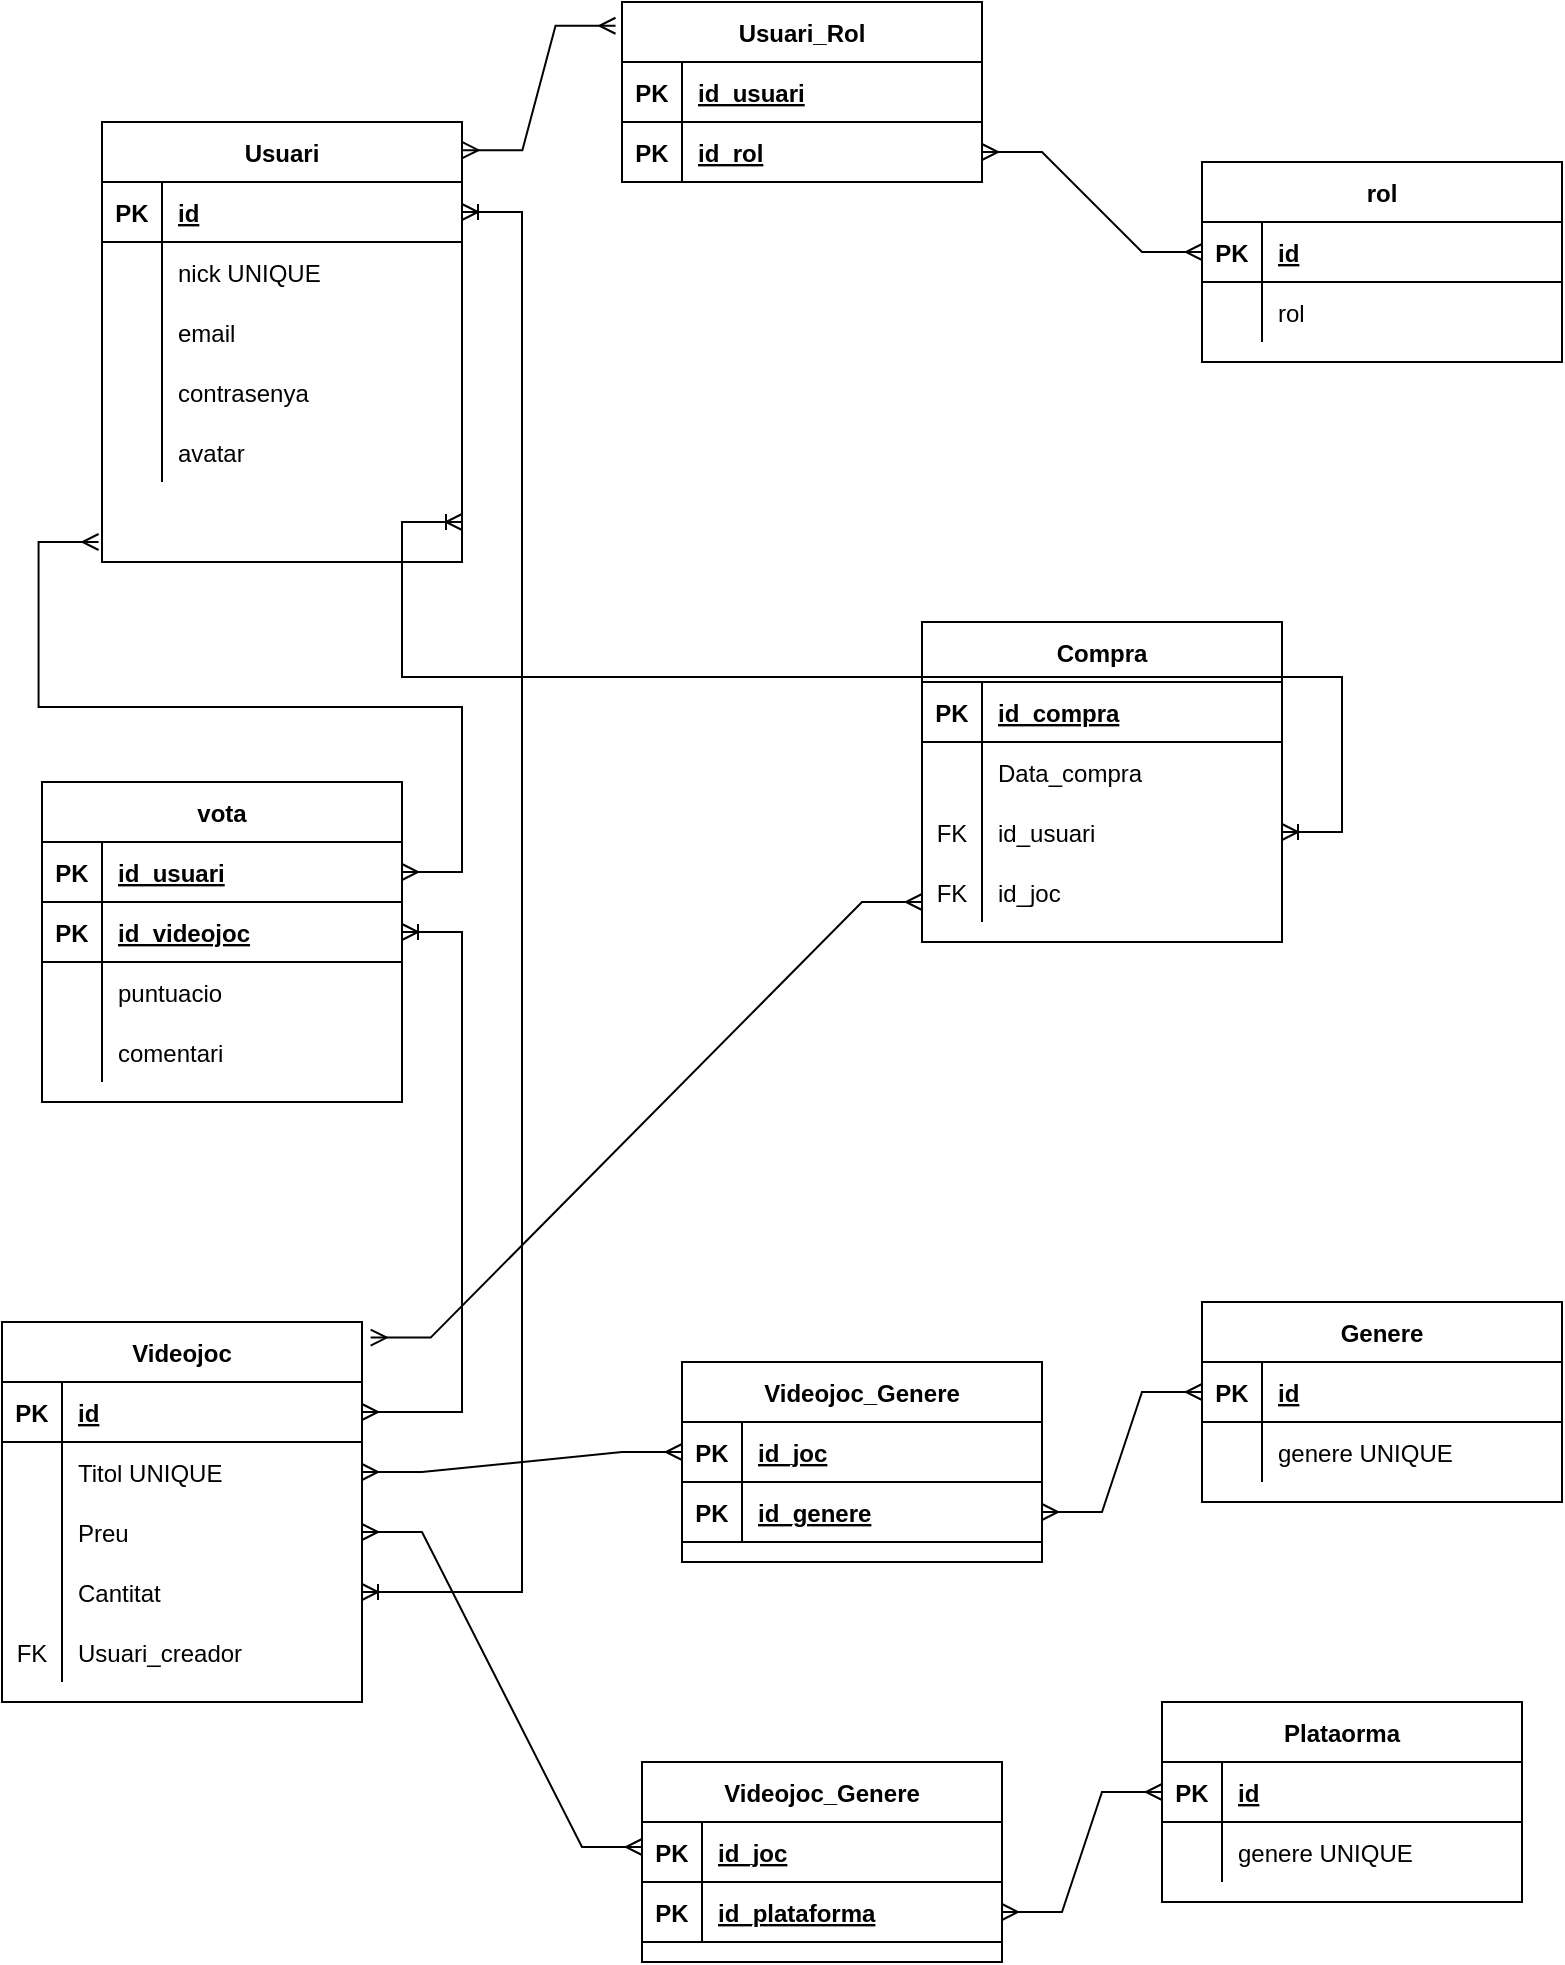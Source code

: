 <mxfile version="20.3.0" type="device"><diagram id="R2lEEEUBdFMjLlhIrx00" name="Page-1"><mxGraphModel dx="1153" dy="575" grid="1" gridSize="10" guides="1" tooltips="1" connect="1" arrows="1" fold="1" page="1" pageScale="1" pageWidth="850" pageHeight="1100" math="0" shadow="0" extFonts="Permanent Marker^https://fonts.googleapis.com/css?family=Permanent+Marker"><root><mxCell id="0"/><mxCell id="1" parent="0"/><mxCell id="n9MrsGxi33R66GaODLME-1" value="Usuari" style="shape=table;startSize=30;container=1;collapsible=1;childLayout=tableLayout;fixedRows=1;rowLines=0;fontStyle=1;align=center;resizeLast=1;" vertex="1" parent="1"><mxGeometry x="100" y="130" width="180" height="220" as="geometry"/></mxCell><mxCell id="n9MrsGxi33R66GaODLME-2" value="" style="shape=tableRow;horizontal=0;startSize=0;swimlaneHead=0;swimlaneBody=0;fillColor=none;collapsible=0;dropTarget=0;points=[[0,0.5],[1,0.5]];portConstraint=eastwest;top=0;left=0;right=0;bottom=1;" vertex="1" parent="n9MrsGxi33R66GaODLME-1"><mxGeometry y="30" width="180" height="30" as="geometry"/></mxCell><mxCell id="n9MrsGxi33R66GaODLME-3" value="PK" style="shape=partialRectangle;connectable=0;fillColor=none;top=0;left=0;bottom=0;right=0;fontStyle=1;overflow=hidden;" vertex="1" parent="n9MrsGxi33R66GaODLME-2"><mxGeometry width="30" height="30" as="geometry"><mxRectangle width="30" height="30" as="alternateBounds"/></mxGeometry></mxCell><mxCell id="n9MrsGxi33R66GaODLME-4" value="id" style="shape=partialRectangle;connectable=0;fillColor=none;top=0;left=0;bottom=0;right=0;align=left;spacingLeft=6;fontStyle=5;overflow=hidden;" vertex="1" parent="n9MrsGxi33R66GaODLME-2"><mxGeometry x="30" width="150" height="30" as="geometry"><mxRectangle width="150" height="30" as="alternateBounds"/></mxGeometry></mxCell><mxCell id="n9MrsGxi33R66GaODLME-5" value="" style="shape=tableRow;horizontal=0;startSize=0;swimlaneHead=0;swimlaneBody=0;fillColor=none;collapsible=0;dropTarget=0;points=[[0,0.5],[1,0.5]];portConstraint=eastwest;top=0;left=0;right=0;bottom=0;" vertex="1" parent="n9MrsGxi33R66GaODLME-1"><mxGeometry y="60" width="180" height="30" as="geometry"/></mxCell><mxCell id="n9MrsGxi33R66GaODLME-6" value="" style="shape=partialRectangle;connectable=0;fillColor=none;top=0;left=0;bottom=0;right=0;editable=1;overflow=hidden;" vertex="1" parent="n9MrsGxi33R66GaODLME-5"><mxGeometry width="30" height="30" as="geometry"><mxRectangle width="30" height="30" as="alternateBounds"/></mxGeometry></mxCell><mxCell id="n9MrsGxi33R66GaODLME-7" value="nick UNIQUE" style="shape=partialRectangle;connectable=0;fillColor=none;top=0;left=0;bottom=0;right=0;align=left;spacingLeft=6;overflow=hidden;" vertex="1" parent="n9MrsGxi33R66GaODLME-5"><mxGeometry x="30" width="150" height="30" as="geometry"><mxRectangle width="150" height="30" as="alternateBounds"/></mxGeometry></mxCell><mxCell id="n9MrsGxi33R66GaODLME-115" value="" style="shape=tableRow;horizontal=0;startSize=0;swimlaneHead=0;swimlaneBody=0;fillColor=none;collapsible=0;dropTarget=0;points=[[0,0.5],[1,0.5]];portConstraint=eastwest;top=0;left=0;right=0;bottom=0;" vertex="1" parent="n9MrsGxi33R66GaODLME-1"><mxGeometry y="90" width="180" height="30" as="geometry"/></mxCell><mxCell id="n9MrsGxi33R66GaODLME-116" value="" style="shape=partialRectangle;connectable=0;fillColor=none;top=0;left=0;bottom=0;right=0;editable=1;overflow=hidden;" vertex="1" parent="n9MrsGxi33R66GaODLME-115"><mxGeometry width="30" height="30" as="geometry"><mxRectangle width="30" height="30" as="alternateBounds"/></mxGeometry></mxCell><mxCell id="n9MrsGxi33R66GaODLME-117" value="email" style="shape=partialRectangle;connectable=0;fillColor=none;top=0;left=0;bottom=0;right=0;align=left;spacingLeft=6;overflow=hidden;" vertex="1" parent="n9MrsGxi33R66GaODLME-115"><mxGeometry x="30" width="150" height="30" as="geometry"><mxRectangle width="150" height="30" as="alternateBounds"/></mxGeometry></mxCell><mxCell id="n9MrsGxi33R66GaODLME-118" value="" style="shape=tableRow;horizontal=0;startSize=0;swimlaneHead=0;swimlaneBody=0;fillColor=none;collapsible=0;dropTarget=0;points=[[0,0.5],[1,0.5]];portConstraint=eastwest;top=0;left=0;right=0;bottom=0;" vertex="1" parent="n9MrsGxi33R66GaODLME-1"><mxGeometry y="120" width="180" height="30" as="geometry"/></mxCell><mxCell id="n9MrsGxi33R66GaODLME-119" value="" style="shape=partialRectangle;connectable=0;fillColor=none;top=0;left=0;bottom=0;right=0;editable=1;overflow=hidden;" vertex="1" parent="n9MrsGxi33R66GaODLME-118"><mxGeometry width="30" height="30" as="geometry"><mxRectangle width="30" height="30" as="alternateBounds"/></mxGeometry></mxCell><mxCell id="n9MrsGxi33R66GaODLME-120" value="contrasenya" style="shape=partialRectangle;connectable=0;fillColor=none;top=0;left=0;bottom=0;right=0;align=left;spacingLeft=6;overflow=hidden;" vertex="1" parent="n9MrsGxi33R66GaODLME-118"><mxGeometry x="30" width="150" height="30" as="geometry"><mxRectangle width="150" height="30" as="alternateBounds"/></mxGeometry></mxCell><mxCell id="n9MrsGxi33R66GaODLME-121" value="" style="shape=tableRow;horizontal=0;startSize=0;swimlaneHead=0;swimlaneBody=0;fillColor=none;collapsible=0;dropTarget=0;points=[[0,0.5],[1,0.5]];portConstraint=eastwest;top=0;left=0;right=0;bottom=0;" vertex="1" parent="n9MrsGxi33R66GaODLME-1"><mxGeometry y="150" width="180" height="30" as="geometry"/></mxCell><mxCell id="n9MrsGxi33R66GaODLME-122" value="" style="shape=partialRectangle;connectable=0;fillColor=none;top=0;left=0;bottom=0;right=0;editable=1;overflow=hidden;" vertex="1" parent="n9MrsGxi33R66GaODLME-121"><mxGeometry width="30" height="30" as="geometry"><mxRectangle width="30" height="30" as="alternateBounds"/></mxGeometry></mxCell><mxCell id="n9MrsGxi33R66GaODLME-123" value="avatar" style="shape=partialRectangle;connectable=0;fillColor=none;top=0;left=0;bottom=0;right=0;align=left;spacingLeft=6;overflow=hidden;" vertex="1" parent="n9MrsGxi33R66GaODLME-121"><mxGeometry x="30" width="150" height="30" as="geometry"><mxRectangle width="150" height="30" as="alternateBounds"/></mxGeometry></mxCell><mxCell id="n9MrsGxi33R66GaODLME-17" value="Usuari_Rol" style="shape=table;startSize=30;container=1;collapsible=1;childLayout=tableLayout;fixedRows=1;rowLines=0;fontStyle=1;align=center;resizeLast=1;" vertex="1" parent="1"><mxGeometry x="360" y="70" width="180" height="90" as="geometry"/></mxCell><mxCell id="n9MrsGxi33R66GaODLME-18" value="" style="shape=tableRow;horizontal=0;startSize=0;swimlaneHead=0;swimlaneBody=0;fillColor=none;collapsible=0;dropTarget=0;points=[[0,0.5],[1,0.5]];portConstraint=eastwest;top=0;left=0;right=0;bottom=1;" vertex="1" parent="n9MrsGxi33R66GaODLME-17"><mxGeometry y="30" width="180" height="30" as="geometry"/></mxCell><mxCell id="n9MrsGxi33R66GaODLME-19" value="PK" style="shape=partialRectangle;connectable=0;fillColor=none;top=0;left=0;bottom=0;right=0;fontStyle=1;overflow=hidden;" vertex="1" parent="n9MrsGxi33R66GaODLME-18"><mxGeometry width="30" height="30" as="geometry"><mxRectangle width="30" height="30" as="alternateBounds"/></mxGeometry></mxCell><mxCell id="n9MrsGxi33R66GaODLME-20" value="id_usuari" style="shape=partialRectangle;connectable=0;fillColor=none;top=0;left=0;bottom=0;right=0;align=left;spacingLeft=6;fontStyle=5;overflow=hidden;" vertex="1" parent="n9MrsGxi33R66GaODLME-18"><mxGeometry x="30" width="150" height="30" as="geometry"><mxRectangle width="150" height="30" as="alternateBounds"/></mxGeometry></mxCell><mxCell id="n9MrsGxi33R66GaODLME-30" value="" style="shape=tableRow;horizontal=0;startSize=0;swimlaneHead=0;swimlaneBody=0;fillColor=none;collapsible=0;dropTarget=0;points=[[0,0.5],[1,0.5]];portConstraint=eastwest;top=0;left=0;right=0;bottom=1;" vertex="1" parent="n9MrsGxi33R66GaODLME-17"><mxGeometry y="60" width="180" height="30" as="geometry"/></mxCell><mxCell id="n9MrsGxi33R66GaODLME-31" value="PK" style="shape=partialRectangle;connectable=0;fillColor=none;top=0;left=0;bottom=0;right=0;fontStyle=1;overflow=hidden;" vertex="1" parent="n9MrsGxi33R66GaODLME-30"><mxGeometry width="30" height="30" as="geometry"><mxRectangle width="30" height="30" as="alternateBounds"/></mxGeometry></mxCell><mxCell id="n9MrsGxi33R66GaODLME-32" value="id_rol" style="shape=partialRectangle;connectable=0;fillColor=none;top=0;left=0;bottom=0;right=0;align=left;spacingLeft=6;fontStyle=5;overflow=hidden;" vertex="1" parent="n9MrsGxi33R66GaODLME-30"><mxGeometry x="30" width="150" height="30" as="geometry"><mxRectangle width="150" height="30" as="alternateBounds"/></mxGeometry></mxCell><mxCell id="n9MrsGxi33R66GaODLME-33" value="" style="edgeStyle=entityRelationEdgeStyle;fontSize=12;html=1;endArrow=ERmany;startArrow=ERmany;rounded=0;exitX=1.001;exitY=0.064;exitDx=0;exitDy=0;entryX=-0.018;entryY=0.132;entryDx=0;entryDy=0;entryPerimeter=0;exitPerimeter=0;" edge="1" parent="1" source="n9MrsGxi33R66GaODLME-1" target="n9MrsGxi33R66GaODLME-17"><mxGeometry width="100" height="100" relative="1" as="geometry"><mxPoint x="230" y="170" as="sourcePoint"/><mxPoint x="330" y="70" as="targetPoint"/></mxGeometry></mxCell><mxCell id="n9MrsGxi33R66GaODLME-34" value="rol" style="shape=table;startSize=30;container=1;collapsible=1;childLayout=tableLayout;fixedRows=1;rowLines=0;fontStyle=1;align=center;resizeLast=1;" vertex="1" parent="1"><mxGeometry x="650" y="150" width="180" height="100" as="geometry"/></mxCell><mxCell id="n9MrsGxi33R66GaODLME-35" value="" style="shape=tableRow;horizontal=0;startSize=0;swimlaneHead=0;swimlaneBody=0;fillColor=none;collapsible=0;dropTarget=0;points=[[0,0.5],[1,0.5]];portConstraint=eastwest;top=0;left=0;right=0;bottom=1;" vertex="1" parent="n9MrsGxi33R66GaODLME-34"><mxGeometry y="30" width="180" height="30" as="geometry"/></mxCell><mxCell id="n9MrsGxi33R66GaODLME-36" value="PK" style="shape=partialRectangle;connectable=0;fillColor=none;top=0;left=0;bottom=0;right=0;fontStyle=1;overflow=hidden;" vertex="1" parent="n9MrsGxi33R66GaODLME-35"><mxGeometry width="30" height="30" as="geometry"><mxRectangle width="30" height="30" as="alternateBounds"/></mxGeometry></mxCell><mxCell id="n9MrsGxi33R66GaODLME-37" value="id" style="shape=partialRectangle;connectable=0;fillColor=none;top=0;left=0;bottom=0;right=0;align=left;spacingLeft=6;fontStyle=5;overflow=hidden;" vertex="1" parent="n9MrsGxi33R66GaODLME-35"><mxGeometry x="30" width="150" height="30" as="geometry"><mxRectangle width="150" height="30" as="alternateBounds"/></mxGeometry></mxCell><mxCell id="n9MrsGxi33R66GaODLME-38" value="" style="shape=tableRow;horizontal=0;startSize=0;swimlaneHead=0;swimlaneBody=0;fillColor=none;collapsible=0;dropTarget=0;points=[[0,0.5],[1,0.5]];portConstraint=eastwest;top=0;left=0;right=0;bottom=0;" vertex="1" parent="n9MrsGxi33R66GaODLME-34"><mxGeometry y="60" width="180" height="30" as="geometry"/></mxCell><mxCell id="n9MrsGxi33R66GaODLME-39" value="" style="shape=partialRectangle;connectable=0;fillColor=none;top=0;left=0;bottom=0;right=0;editable=1;overflow=hidden;" vertex="1" parent="n9MrsGxi33R66GaODLME-38"><mxGeometry width="30" height="30" as="geometry"><mxRectangle width="30" height="30" as="alternateBounds"/></mxGeometry></mxCell><mxCell id="n9MrsGxi33R66GaODLME-40" value="rol" style="shape=partialRectangle;connectable=0;fillColor=none;top=0;left=0;bottom=0;right=0;align=left;spacingLeft=6;overflow=hidden;" vertex="1" parent="n9MrsGxi33R66GaODLME-38"><mxGeometry x="30" width="150" height="30" as="geometry"><mxRectangle width="150" height="30" as="alternateBounds"/></mxGeometry></mxCell><mxCell id="n9MrsGxi33R66GaODLME-47" value="" style="edgeStyle=entityRelationEdgeStyle;fontSize=12;html=1;endArrow=ERmany;startArrow=ERmany;rounded=0;exitX=1;exitY=0.5;exitDx=0;exitDy=0;" edge="1" parent="1" source="n9MrsGxi33R66GaODLME-30" target="n9MrsGxi33R66GaODLME-35"><mxGeometry width="100" height="100" relative="1" as="geometry"><mxPoint x="540" y="200" as="sourcePoint"/><mxPoint x="620" y="140" as="targetPoint"/></mxGeometry></mxCell><mxCell id="n9MrsGxi33R66GaODLME-48" value="Videojoc" style="shape=table;startSize=30;container=1;collapsible=1;childLayout=tableLayout;fixedRows=1;rowLines=0;fontStyle=1;align=center;resizeLast=1;" vertex="1" parent="1"><mxGeometry x="50" y="730" width="180" height="190" as="geometry"/></mxCell><mxCell id="n9MrsGxi33R66GaODLME-49" value="" style="shape=tableRow;horizontal=0;startSize=0;swimlaneHead=0;swimlaneBody=0;fillColor=none;collapsible=0;dropTarget=0;points=[[0,0.5],[1,0.5]];portConstraint=eastwest;top=0;left=0;right=0;bottom=1;" vertex="1" parent="n9MrsGxi33R66GaODLME-48"><mxGeometry y="30" width="180" height="30" as="geometry"/></mxCell><mxCell id="n9MrsGxi33R66GaODLME-50" value="PK" style="shape=partialRectangle;connectable=0;fillColor=none;top=0;left=0;bottom=0;right=0;fontStyle=1;overflow=hidden;" vertex="1" parent="n9MrsGxi33R66GaODLME-49"><mxGeometry width="30" height="30" as="geometry"><mxRectangle width="30" height="30" as="alternateBounds"/></mxGeometry></mxCell><mxCell id="n9MrsGxi33R66GaODLME-51" value="id" style="shape=partialRectangle;connectable=0;fillColor=none;top=0;left=0;bottom=0;right=0;align=left;spacingLeft=6;fontStyle=5;overflow=hidden;" vertex="1" parent="n9MrsGxi33R66GaODLME-49"><mxGeometry x="30" width="150" height="30" as="geometry"><mxRectangle width="150" height="30" as="alternateBounds"/></mxGeometry></mxCell><mxCell id="n9MrsGxi33R66GaODLME-52" value="" style="shape=tableRow;horizontal=0;startSize=0;swimlaneHead=0;swimlaneBody=0;fillColor=none;collapsible=0;dropTarget=0;points=[[0,0.5],[1,0.5]];portConstraint=eastwest;top=0;left=0;right=0;bottom=0;" vertex="1" parent="n9MrsGxi33R66GaODLME-48"><mxGeometry y="60" width="180" height="30" as="geometry"/></mxCell><mxCell id="n9MrsGxi33R66GaODLME-53" value="" style="shape=partialRectangle;connectable=0;fillColor=none;top=0;left=0;bottom=0;right=0;editable=1;overflow=hidden;" vertex="1" parent="n9MrsGxi33R66GaODLME-52"><mxGeometry width="30" height="30" as="geometry"><mxRectangle width="30" height="30" as="alternateBounds"/></mxGeometry></mxCell><mxCell id="n9MrsGxi33R66GaODLME-54" value="Titol UNIQUE" style="shape=partialRectangle;connectable=0;fillColor=none;top=0;left=0;bottom=0;right=0;align=left;spacingLeft=6;overflow=hidden;" vertex="1" parent="n9MrsGxi33R66GaODLME-52"><mxGeometry x="30" width="150" height="30" as="geometry"><mxRectangle width="150" height="30" as="alternateBounds"/></mxGeometry></mxCell><mxCell id="n9MrsGxi33R66GaODLME-55" value="" style="shape=tableRow;horizontal=0;startSize=0;swimlaneHead=0;swimlaneBody=0;fillColor=none;collapsible=0;dropTarget=0;points=[[0,0.5],[1,0.5]];portConstraint=eastwest;top=0;left=0;right=0;bottom=0;" vertex="1" parent="n9MrsGxi33R66GaODLME-48"><mxGeometry y="90" width="180" height="30" as="geometry"/></mxCell><mxCell id="n9MrsGxi33R66GaODLME-56" value="" style="shape=partialRectangle;connectable=0;fillColor=none;top=0;left=0;bottom=0;right=0;editable=1;overflow=hidden;" vertex="1" parent="n9MrsGxi33R66GaODLME-55"><mxGeometry width="30" height="30" as="geometry"><mxRectangle width="30" height="30" as="alternateBounds"/></mxGeometry></mxCell><mxCell id="n9MrsGxi33R66GaODLME-57" value="Preu" style="shape=partialRectangle;connectable=0;fillColor=none;top=0;left=0;bottom=0;right=0;align=left;spacingLeft=6;overflow=hidden;" vertex="1" parent="n9MrsGxi33R66GaODLME-55"><mxGeometry x="30" width="150" height="30" as="geometry"><mxRectangle width="150" height="30" as="alternateBounds"/></mxGeometry></mxCell><mxCell id="n9MrsGxi33R66GaODLME-58" value="" style="shape=tableRow;horizontal=0;startSize=0;swimlaneHead=0;swimlaneBody=0;fillColor=none;collapsible=0;dropTarget=0;points=[[0,0.5],[1,0.5]];portConstraint=eastwest;top=0;left=0;right=0;bottom=0;" vertex="1" parent="n9MrsGxi33R66GaODLME-48"><mxGeometry y="120" width="180" height="30" as="geometry"/></mxCell><mxCell id="n9MrsGxi33R66GaODLME-59" value="" style="shape=partialRectangle;connectable=0;fillColor=none;top=0;left=0;bottom=0;right=0;editable=1;overflow=hidden;" vertex="1" parent="n9MrsGxi33R66GaODLME-58"><mxGeometry width="30" height="30" as="geometry"><mxRectangle width="30" height="30" as="alternateBounds"/></mxGeometry></mxCell><mxCell id="n9MrsGxi33R66GaODLME-60" value="Cantitat" style="shape=partialRectangle;connectable=0;fillColor=none;top=0;left=0;bottom=0;right=0;align=left;spacingLeft=6;overflow=hidden;" vertex="1" parent="n9MrsGxi33R66GaODLME-58"><mxGeometry x="30" width="150" height="30" as="geometry"><mxRectangle width="150" height="30" as="alternateBounds"/></mxGeometry></mxCell><mxCell id="n9MrsGxi33R66GaODLME-174" value="" style="shape=tableRow;horizontal=0;startSize=0;swimlaneHead=0;swimlaneBody=0;fillColor=none;collapsible=0;dropTarget=0;points=[[0,0.5],[1,0.5]];portConstraint=eastwest;top=0;left=0;right=0;bottom=0;" vertex="1" parent="n9MrsGxi33R66GaODLME-48"><mxGeometry y="150" width="180" height="30" as="geometry"/></mxCell><mxCell id="n9MrsGxi33R66GaODLME-175" value="FK" style="shape=partialRectangle;connectable=0;fillColor=none;top=0;left=0;bottom=0;right=0;editable=1;overflow=hidden;" vertex="1" parent="n9MrsGxi33R66GaODLME-174"><mxGeometry width="30" height="30" as="geometry"><mxRectangle width="30" height="30" as="alternateBounds"/></mxGeometry></mxCell><mxCell id="n9MrsGxi33R66GaODLME-176" value="Usuari_creador" style="shape=partialRectangle;connectable=0;fillColor=none;top=0;left=0;bottom=0;right=0;align=left;spacingLeft=6;overflow=hidden;" vertex="1" parent="n9MrsGxi33R66GaODLME-174"><mxGeometry x="30" width="150" height="30" as="geometry"><mxRectangle width="150" height="30" as="alternateBounds"/></mxGeometry></mxCell><mxCell id="n9MrsGxi33R66GaODLME-61" value="Videojoc_Genere" style="shape=table;startSize=30;container=1;collapsible=1;childLayout=tableLayout;fixedRows=1;rowLines=0;fontStyle=1;align=center;resizeLast=1;" vertex="1" parent="1"><mxGeometry x="390" y="750" width="180" height="100" as="geometry"/></mxCell><mxCell id="n9MrsGxi33R66GaODLME-62" value="" style="shape=tableRow;horizontal=0;startSize=0;swimlaneHead=0;swimlaneBody=0;fillColor=none;collapsible=0;dropTarget=0;points=[[0,0.5],[1,0.5]];portConstraint=eastwest;top=0;left=0;right=0;bottom=1;" vertex="1" parent="n9MrsGxi33R66GaODLME-61"><mxGeometry y="30" width="180" height="30" as="geometry"/></mxCell><mxCell id="n9MrsGxi33R66GaODLME-63" value="PK" style="shape=partialRectangle;connectable=0;fillColor=none;top=0;left=0;bottom=0;right=0;fontStyle=1;overflow=hidden;" vertex="1" parent="n9MrsGxi33R66GaODLME-62"><mxGeometry width="30" height="30" as="geometry"><mxRectangle width="30" height="30" as="alternateBounds"/></mxGeometry></mxCell><mxCell id="n9MrsGxi33R66GaODLME-64" value="id_joc" style="shape=partialRectangle;connectable=0;fillColor=none;top=0;left=0;bottom=0;right=0;align=left;spacingLeft=6;fontStyle=5;overflow=hidden;" vertex="1" parent="n9MrsGxi33R66GaODLME-62"><mxGeometry x="30" width="150" height="30" as="geometry"><mxRectangle width="150" height="30" as="alternateBounds"/></mxGeometry></mxCell><mxCell id="n9MrsGxi33R66GaODLME-75" value="" style="shape=tableRow;horizontal=0;startSize=0;swimlaneHead=0;swimlaneBody=0;fillColor=none;collapsible=0;dropTarget=0;points=[[0,0.5],[1,0.5]];portConstraint=eastwest;top=0;left=0;right=0;bottom=1;" vertex="1" parent="n9MrsGxi33R66GaODLME-61"><mxGeometry y="60" width="180" height="30" as="geometry"/></mxCell><mxCell id="n9MrsGxi33R66GaODLME-76" value="PK" style="shape=partialRectangle;connectable=0;fillColor=none;top=0;left=0;bottom=0;right=0;fontStyle=1;overflow=hidden;" vertex="1" parent="n9MrsGxi33R66GaODLME-75"><mxGeometry width="30" height="30" as="geometry"><mxRectangle width="30" height="30" as="alternateBounds"/></mxGeometry></mxCell><mxCell id="n9MrsGxi33R66GaODLME-77" value="id_genere" style="shape=partialRectangle;connectable=0;fillColor=none;top=0;left=0;bottom=0;right=0;align=left;spacingLeft=6;fontStyle=5;overflow=hidden;" vertex="1" parent="n9MrsGxi33R66GaODLME-75"><mxGeometry x="30" width="150" height="30" as="geometry"><mxRectangle width="150" height="30" as="alternateBounds"/></mxGeometry></mxCell><mxCell id="n9MrsGxi33R66GaODLME-74" value="" style="edgeStyle=entityRelationEdgeStyle;fontSize=12;html=1;endArrow=ERmany;startArrow=ERmany;rounded=0;exitX=1;exitY=0.5;exitDx=0;exitDy=0;" edge="1" parent="1" source="n9MrsGxi33R66GaODLME-52" target="n9MrsGxi33R66GaODLME-62"><mxGeometry width="100" height="100" relative="1" as="geometry"><mxPoint x="310" y="810" as="sourcePoint"/><mxPoint x="390" y="750" as="targetPoint"/></mxGeometry></mxCell><mxCell id="n9MrsGxi33R66GaODLME-86" value="Genere" style="shape=table;startSize=30;container=1;collapsible=1;childLayout=tableLayout;fixedRows=1;rowLines=0;fontStyle=1;align=center;resizeLast=1;" vertex="1" parent="1"><mxGeometry x="650" y="720" width="180" height="100" as="geometry"/></mxCell><mxCell id="n9MrsGxi33R66GaODLME-87" value="" style="shape=tableRow;horizontal=0;startSize=0;swimlaneHead=0;swimlaneBody=0;fillColor=none;collapsible=0;dropTarget=0;points=[[0,0.5],[1,0.5]];portConstraint=eastwest;top=0;left=0;right=0;bottom=1;" vertex="1" parent="n9MrsGxi33R66GaODLME-86"><mxGeometry y="30" width="180" height="30" as="geometry"/></mxCell><mxCell id="n9MrsGxi33R66GaODLME-88" value="PK" style="shape=partialRectangle;connectable=0;fillColor=none;top=0;left=0;bottom=0;right=0;fontStyle=1;overflow=hidden;" vertex="1" parent="n9MrsGxi33R66GaODLME-87"><mxGeometry width="30" height="30" as="geometry"><mxRectangle width="30" height="30" as="alternateBounds"/></mxGeometry></mxCell><mxCell id="n9MrsGxi33R66GaODLME-89" value="id" style="shape=partialRectangle;connectable=0;fillColor=none;top=0;left=0;bottom=0;right=0;align=left;spacingLeft=6;fontStyle=5;overflow=hidden;" vertex="1" parent="n9MrsGxi33R66GaODLME-87"><mxGeometry x="30" width="150" height="30" as="geometry"><mxRectangle width="150" height="30" as="alternateBounds"/></mxGeometry></mxCell><mxCell id="n9MrsGxi33R66GaODLME-90" value="" style="shape=tableRow;horizontal=0;startSize=0;swimlaneHead=0;swimlaneBody=0;fillColor=none;collapsible=0;dropTarget=0;points=[[0,0.5],[1,0.5]];portConstraint=eastwest;top=0;left=0;right=0;bottom=0;" vertex="1" parent="n9MrsGxi33R66GaODLME-86"><mxGeometry y="60" width="180" height="30" as="geometry"/></mxCell><mxCell id="n9MrsGxi33R66GaODLME-91" value="" style="shape=partialRectangle;connectable=0;fillColor=none;top=0;left=0;bottom=0;right=0;editable=1;overflow=hidden;" vertex="1" parent="n9MrsGxi33R66GaODLME-90"><mxGeometry width="30" height="30" as="geometry"><mxRectangle width="30" height="30" as="alternateBounds"/></mxGeometry></mxCell><mxCell id="n9MrsGxi33R66GaODLME-92" value="genere UNIQUE" style="shape=partialRectangle;connectable=0;fillColor=none;top=0;left=0;bottom=0;right=0;align=left;spacingLeft=6;overflow=hidden;" vertex="1" parent="n9MrsGxi33R66GaODLME-90"><mxGeometry x="30" width="150" height="30" as="geometry"><mxRectangle width="150" height="30" as="alternateBounds"/></mxGeometry></mxCell><mxCell id="n9MrsGxi33R66GaODLME-99" value="" style="edgeStyle=entityRelationEdgeStyle;fontSize=12;html=1;endArrow=ERmany;startArrow=ERmany;rounded=0;exitX=1;exitY=0.5;exitDx=0;exitDy=0;entryX=0;entryY=0.5;entryDx=0;entryDy=0;" edge="1" parent="1" source="n9MrsGxi33R66GaODLME-75" target="n9MrsGxi33R66GaODLME-87"><mxGeometry width="100" height="100" relative="1" as="geometry"><mxPoint x="570" y="795" as="sourcePoint"/><mxPoint x="650" y="780" as="targetPoint"/></mxGeometry></mxCell><mxCell id="n9MrsGxi33R66GaODLME-100" value="Videojoc_Genere" style="shape=table;startSize=30;container=1;collapsible=1;childLayout=tableLayout;fixedRows=1;rowLines=0;fontStyle=1;align=center;resizeLast=1;" vertex="1" parent="1"><mxGeometry x="370" y="950" width="180" height="100" as="geometry"/></mxCell><mxCell id="n9MrsGxi33R66GaODLME-101" value="" style="shape=tableRow;horizontal=0;startSize=0;swimlaneHead=0;swimlaneBody=0;fillColor=none;collapsible=0;dropTarget=0;points=[[0,0.5],[1,0.5]];portConstraint=eastwest;top=0;left=0;right=0;bottom=1;" vertex="1" parent="n9MrsGxi33R66GaODLME-100"><mxGeometry y="30" width="180" height="30" as="geometry"/></mxCell><mxCell id="n9MrsGxi33R66GaODLME-102" value="PK" style="shape=partialRectangle;connectable=0;fillColor=none;top=0;left=0;bottom=0;right=0;fontStyle=1;overflow=hidden;" vertex="1" parent="n9MrsGxi33R66GaODLME-101"><mxGeometry width="30" height="30" as="geometry"><mxRectangle width="30" height="30" as="alternateBounds"/></mxGeometry></mxCell><mxCell id="n9MrsGxi33R66GaODLME-103" value="id_joc" style="shape=partialRectangle;connectable=0;fillColor=none;top=0;left=0;bottom=0;right=0;align=left;spacingLeft=6;fontStyle=5;overflow=hidden;" vertex="1" parent="n9MrsGxi33R66GaODLME-101"><mxGeometry x="30" width="150" height="30" as="geometry"><mxRectangle width="150" height="30" as="alternateBounds"/></mxGeometry></mxCell><mxCell id="n9MrsGxi33R66GaODLME-104" value="" style="shape=tableRow;horizontal=0;startSize=0;swimlaneHead=0;swimlaneBody=0;fillColor=none;collapsible=0;dropTarget=0;points=[[0,0.5],[1,0.5]];portConstraint=eastwest;top=0;left=0;right=0;bottom=1;" vertex="1" parent="n9MrsGxi33R66GaODLME-100"><mxGeometry y="60" width="180" height="30" as="geometry"/></mxCell><mxCell id="n9MrsGxi33R66GaODLME-105" value="PK" style="shape=partialRectangle;connectable=0;fillColor=none;top=0;left=0;bottom=0;right=0;fontStyle=1;overflow=hidden;" vertex="1" parent="n9MrsGxi33R66GaODLME-104"><mxGeometry width="30" height="30" as="geometry"><mxRectangle width="30" height="30" as="alternateBounds"/></mxGeometry></mxCell><mxCell id="n9MrsGxi33R66GaODLME-106" value="id_plataforma" style="shape=partialRectangle;connectable=0;fillColor=none;top=0;left=0;bottom=0;right=0;align=left;spacingLeft=6;fontStyle=5;overflow=hidden;" vertex="1" parent="n9MrsGxi33R66GaODLME-104"><mxGeometry x="30" width="150" height="30" as="geometry"><mxRectangle width="150" height="30" as="alternateBounds"/></mxGeometry></mxCell><mxCell id="n9MrsGxi33R66GaODLME-107" value="Plataorma" style="shape=table;startSize=30;container=1;collapsible=1;childLayout=tableLayout;fixedRows=1;rowLines=0;fontStyle=1;align=center;resizeLast=1;" vertex="1" parent="1"><mxGeometry x="630" y="920" width="180" height="100" as="geometry"/></mxCell><mxCell id="n9MrsGxi33R66GaODLME-108" value="" style="shape=tableRow;horizontal=0;startSize=0;swimlaneHead=0;swimlaneBody=0;fillColor=none;collapsible=0;dropTarget=0;points=[[0,0.5],[1,0.5]];portConstraint=eastwest;top=0;left=0;right=0;bottom=1;" vertex="1" parent="n9MrsGxi33R66GaODLME-107"><mxGeometry y="30" width="180" height="30" as="geometry"/></mxCell><mxCell id="n9MrsGxi33R66GaODLME-109" value="PK" style="shape=partialRectangle;connectable=0;fillColor=none;top=0;left=0;bottom=0;right=0;fontStyle=1;overflow=hidden;" vertex="1" parent="n9MrsGxi33R66GaODLME-108"><mxGeometry width="30" height="30" as="geometry"><mxRectangle width="30" height="30" as="alternateBounds"/></mxGeometry></mxCell><mxCell id="n9MrsGxi33R66GaODLME-110" value="id" style="shape=partialRectangle;connectable=0;fillColor=none;top=0;left=0;bottom=0;right=0;align=left;spacingLeft=6;fontStyle=5;overflow=hidden;" vertex="1" parent="n9MrsGxi33R66GaODLME-108"><mxGeometry x="30" width="150" height="30" as="geometry"><mxRectangle width="150" height="30" as="alternateBounds"/></mxGeometry></mxCell><mxCell id="n9MrsGxi33R66GaODLME-111" value="" style="shape=tableRow;horizontal=0;startSize=0;swimlaneHead=0;swimlaneBody=0;fillColor=none;collapsible=0;dropTarget=0;points=[[0,0.5],[1,0.5]];portConstraint=eastwest;top=0;left=0;right=0;bottom=0;" vertex="1" parent="n9MrsGxi33R66GaODLME-107"><mxGeometry y="60" width="180" height="30" as="geometry"/></mxCell><mxCell id="n9MrsGxi33R66GaODLME-112" value="" style="shape=partialRectangle;connectable=0;fillColor=none;top=0;left=0;bottom=0;right=0;editable=1;overflow=hidden;" vertex="1" parent="n9MrsGxi33R66GaODLME-111"><mxGeometry width="30" height="30" as="geometry"><mxRectangle width="30" height="30" as="alternateBounds"/></mxGeometry></mxCell><mxCell id="n9MrsGxi33R66GaODLME-113" value="genere UNIQUE" style="shape=partialRectangle;connectable=0;fillColor=none;top=0;left=0;bottom=0;right=0;align=left;spacingLeft=6;overflow=hidden;" vertex="1" parent="n9MrsGxi33R66GaODLME-111"><mxGeometry x="30" width="150" height="30" as="geometry"><mxRectangle width="150" height="30" as="alternateBounds"/></mxGeometry></mxCell><mxCell id="n9MrsGxi33R66GaODLME-114" value="" style="edgeStyle=entityRelationEdgeStyle;fontSize=12;html=1;endArrow=ERmany;startArrow=ERmany;rounded=0;exitX=1;exitY=0.5;exitDx=0;exitDy=0;entryX=0;entryY=0.5;entryDx=0;entryDy=0;" edge="1" parent="1" target="n9MrsGxi33R66GaODLME-108" source="n9MrsGxi33R66GaODLME-104"><mxGeometry width="100" height="100" relative="1" as="geometry"><mxPoint x="550" y="995" as="sourcePoint"/><mxPoint x="630" y="980" as="targetPoint"/></mxGeometry></mxCell><mxCell id="n9MrsGxi33R66GaODLME-124" value="" style="edgeStyle=entityRelationEdgeStyle;fontSize=12;html=1;endArrow=ERmany;startArrow=ERmany;rounded=0;exitX=1;exitY=0.5;exitDx=0;exitDy=0;" edge="1" parent="1" source="n9MrsGxi33R66GaODLME-55"><mxGeometry width="100" height="100" relative="1" as="geometry"><mxPoint x="290" y="1007.5" as="sourcePoint"/><mxPoint x="370" y="992.5" as="targetPoint"/></mxGeometry></mxCell><mxCell id="n9MrsGxi33R66GaODLME-125" value="vota" style="shape=table;startSize=30;container=1;collapsible=1;childLayout=tableLayout;fixedRows=1;rowLines=0;fontStyle=1;align=center;resizeLast=1;" vertex="1" parent="1"><mxGeometry x="70" y="460" width="180" height="160" as="geometry"/></mxCell><mxCell id="n9MrsGxi33R66GaODLME-126" value="" style="shape=tableRow;horizontal=0;startSize=0;swimlaneHead=0;swimlaneBody=0;fillColor=none;collapsible=0;dropTarget=0;points=[[0,0.5],[1,0.5]];portConstraint=eastwest;top=0;left=0;right=0;bottom=1;" vertex="1" parent="n9MrsGxi33R66GaODLME-125"><mxGeometry y="30" width="180" height="30" as="geometry"/></mxCell><mxCell id="n9MrsGxi33R66GaODLME-127" value="PK" style="shape=partialRectangle;connectable=0;fillColor=none;top=0;left=0;bottom=0;right=0;fontStyle=1;overflow=hidden;" vertex="1" parent="n9MrsGxi33R66GaODLME-126"><mxGeometry width="30" height="30" as="geometry"><mxRectangle width="30" height="30" as="alternateBounds"/></mxGeometry></mxCell><mxCell id="n9MrsGxi33R66GaODLME-128" value="id_usuari" style="shape=partialRectangle;connectable=0;fillColor=none;top=0;left=0;bottom=0;right=0;align=left;spacingLeft=6;fontStyle=5;overflow=hidden;" vertex="1" parent="n9MrsGxi33R66GaODLME-126"><mxGeometry x="30" width="150" height="30" as="geometry"><mxRectangle width="150" height="30" as="alternateBounds"/></mxGeometry></mxCell><mxCell id="n9MrsGxi33R66GaODLME-138" value="" style="shape=tableRow;horizontal=0;startSize=0;swimlaneHead=0;swimlaneBody=0;fillColor=none;collapsible=0;dropTarget=0;points=[[0,0.5],[1,0.5]];portConstraint=eastwest;top=0;left=0;right=0;bottom=1;" vertex="1" parent="n9MrsGxi33R66GaODLME-125"><mxGeometry y="60" width="180" height="30" as="geometry"/></mxCell><mxCell id="n9MrsGxi33R66GaODLME-139" value="PK" style="shape=partialRectangle;connectable=0;fillColor=none;top=0;left=0;bottom=0;right=0;fontStyle=1;overflow=hidden;" vertex="1" parent="n9MrsGxi33R66GaODLME-138"><mxGeometry width="30" height="30" as="geometry"><mxRectangle width="30" height="30" as="alternateBounds"/></mxGeometry></mxCell><mxCell id="n9MrsGxi33R66GaODLME-140" value="id_videojoc" style="shape=partialRectangle;connectable=0;fillColor=none;top=0;left=0;bottom=0;right=0;align=left;spacingLeft=6;fontStyle=5;overflow=hidden;" vertex="1" parent="n9MrsGxi33R66GaODLME-138"><mxGeometry x="30" width="150" height="30" as="geometry"><mxRectangle width="150" height="30" as="alternateBounds"/></mxGeometry></mxCell><mxCell id="n9MrsGxi33R66GaODLME-135" value="" style="shape=tableRow;horizontal=0;startSize=0;swimlaneHead=0;swimlaneBody=0;fillColor=none;collapsible=0;dropTarget=0;points=[[0,0.5],[1,0.5]];portConstraint=eastwest;top=0;left=0;right=0;bottom=0;" vertex="1" parent="n9MrsGxi33R66GaODLME-125"><mxGeometry y="90" width="180" height="30" as="geometry"/></mxCell><mxCell id="n9MrsGxi33R66GaODLME-136" value="" style="shape=partialRectangle;connectable=0;fillColor=none;top=0;left=0;bottom=0;right=0;editable=1;overflow=hidden;" vertex="1" parent="n9MrsGxi33R66GaODLME-135"><mxGeometry width="30" height="30" as="geometry"><mxRectangle width="30" height="30" as="alternateBounds"/></mxGeometry></mxCell><mxCell id="n9MrsGxi33R66GaODLME-137" value="puntuacio" style="shape=partialRectangle;connectable=0;fillColor=none;top=0;left=0;bottom=0;right=0;align=left;spacingLeft=6;overflow=hidden;" vertex="1" parent="n9MrsGxi33R66GaODLME-135"><mxGeometry x="30" width="150" height="30" as="geometry"><mxRectangle width="150" height="30" as="alternateBounds"/></mxGeometry></mxCell><mxCell id="n9MrsGxi33R66GaODLME-171" value="" style="shape=tableRow;horizontal=0;startSize=0;swimlaneHead=0;swimlaneBody=0;fillColor=none;collapsible=0;dropTarget=0;points=[[0,0.5],[1,0.5]];portConstraint=eastwest;top=0;left=0;right=0;bottom=0;" vertex="1" parent="n9MrsGxi33R66GaODLME-125"><mxGeometry y="120" width="180" height="30" as="geometry"/></mxCell><mxCell id="n9MrsGxi33R66GaODLME-172" value="" style="shape=partialRectangle;connectable=0;fillColor=none;top=0;left=0;bottom=0;right=0;editable=1;overflow=hidden;" vertex="1" parent="n9MrsGxi33R66GaODLME-171"><mxGeometry width="30" height="30" as="geometry"><mxRectangle width="30" height="30" as="alternateBounds"/></mxGeometry></mxCell><mxCell id="n9MrsGxi33R66GaODLME-173" value="comentari" style="shape=partialRectangle;connectable=0;fillColor=none;top=0;left=0;bottom=0;right=0;align=left;spacingLeft=6;overflow=hidden;" vertex="1" parent="n9MrsGxi33R66GaODLME-171"><mxGeometry x="30" width="150" height="30" as="geometry"><mxRectangle width="150" height="30" as="alternateBounds"/></mxGeometry></mxCell><mxCell id="n9MrsGxi33R66GaODLME-141" value="" style="edgeStyle=entityRelationEdgeStyle;fontSize=12;html=1;endArrow=ERmany;startArrow=ERmany;rounded=0;" edge="1" parent="1" source="n9MrsGxi33R66GaODLME-126"><mxGeometry width="100" height="100" relative="1" as="geometry"><mxPoint x="160" y="465" as="sourcePoint"/><mxPoint x="98.286" y="340" as="targetPoint"/></mxGeometry></mxCell><mxCell id="n9MrsGxi33R66GaODLME-147" value="" style="edgeStyle=entityRelationEdgeStyle;fontSize=12;html=1;endArrow=ERoneToMany;startArrow=ERoneToMany;rounded=0;" edge="1" parent="1" source="n9MrsGxi33R66GaODLME-58" target="n9MrsGxi33R66GaODLME-2"><mxGeometry width="100" height="100" relative="1" as="geometry"><mxPoint x="130" y="810" as="sourcePoint"/><mxPoint x="230" y="710" as="targetPoint"/></mxGeometry></mxCell><mxCell id="n9MrsGxi33R66GaODLME-149" value="" style="edgeStyle=entityRelationEdgeStyle;fontSize=12;html=1;endArrow=ERoneToMany;rounded=0;startArrow=ERmany;startFill=0;" edge="1" parent="1" source="n9MrsGxi33R66GaODLME-49" target="n9MrsGxi33R66GaODLME-138"><mxGeometry width="100" height="100" relative="1" as="geometry"><mxPoint x="100" y="770" as="sourcePoint"/><mxPoint x="200" y="670" as="targetPoint"/></mxGeometry></mxCell><mxCell id="n9MrsGxi33R66GaODLME-177" value="Compra" style="shape=table;startSize=30;container=1;collapsible=1;childLayout=tableLayout;fixedRows=1;rowLines=0;fontStyle=1;align=center;resizeLast=1;" vertex="1" parent="1"><mxGeometry x="510" y="380" width="180" height="160" as="geometry"/></mxCell><mxCell id="n9MrsGxi33R66GaODLME-178" value="" style="shape=tableRow;horizontal=0;startSize=0;swimlaneHead=0;swimlaneBody=0;fillColor=none;collapsible=0;dropTarget=0;points=[[0,0.5],[1,0.5]];portConstraint=eastwest;top=0;left=0;right=0;bottom=1;" vertex="1" parent="n9MrsGxi33R66GaODLME-177"><mxGeometry y="30" width="180" height="30" as="geometry"/></mxCell><mxCell id="n9MrsGxi33R66GaODLME-179" value="PK" style="shape=partialRectangle;connectable=0;fillColor=none;top=0;left=0;bottom=0;right=0;fontStyle=1;overflow=hidden;" vertex="1" parent="n9MrsGxi33R66GaODLME-178"><mxGeometry width="30" height="30" as="geometry"><mxRectangle width="30" height="30" as="alternateBounds"/></mxGeometry></mxCell><mxCell id="n9MrsGxi33R66GaODLME-180" value="id_compra" style="shape=partialRectangle;connectable=0;fillColor=none;top=0;left=0;bottom=0;right=0;align=left;spacingLeft=6;fontStyle=5;overflow=hidden;" vertex="1" parent="n9MrsGxi33R66GaODLME-178"><mxGeometry x="30" width="150" height="30" as="geometry"><mxRectangle width="150" height="30" as="alternateBounds"/></mxGeometry></mxCell><mxCell id="n9MrsGxi33R66GaODLME-184" value="" style="shape=tableRow;horizontal=0;startSize=0;swimlaneHead=0;swimlaneBody=0;fillColor=none;collapsible=0;dropTarget=0;points=[[0,0.5],[1,0.5]];portConstraint=eastwest;top=0;left=0;right=0;bottom=0;" vertex="1" parent="n9MrsGxi33R66GaODLME-177"><mxGeometry y="60" width="180" height="30" as="geometry"/></mxCell><mxCell id="n9MrsGxi33R66GaODLME-185" value="" style="shape=partialRectangle;connectable=0;fillColor=none;top=0;left=0;bottom=0;right=0;editable=1;overflow=hidden;" vertex="1" parent="n9MrsGxi33R66GaODLME-184"><mxGeometry width="30" height="30" as="geometry"><mxRectangle width="30" height="30" as="alternateBounds"/></mxGeometry></mxCell><mxCell id="n9MrsGxi33R66GaODLME-186" value="Data_compra" style="shape=partialRectangle;connectable=0;fillColor=none;top=0;left=0;bottom=0;right=0;align=left;spacingLeft=6;overflow=hidden;" vertex="1" parent="n9MrsGxi33R66GaODLME-184"><mxGeometry x="30" width="150" height="30" as="geometry"><mxRectangle width="150" height="30" as="alternateBounds"/></mxGeometry></mxCell><mxCell id="n9MrsGxi33R66GaODLME-193" value="" style="shape=tableRow;horizontal=0;startSize=0;swimlaneHead=0;swimlaneBody=0;fillColor=none;collapsible=0;dropTarget=0;points=[[0,0.5],[1,0.5]];portConstraint=eastwest;top=0;left=0;right=0;bottom=0;" vertex="1" parent="n9MrsGxi33R66GaODLME-177"><mxGeometry y="90" width="180" height="30" as="geometry"/></mxCell><mxCell id="n9MrsGxi33R66GaODLME-194" value="FK" style="shape=partialRectangle;connectable=0;fillColor=none;top=0;left=0;bottom=0;right=0;editable=1;overflow=hidden;" vertex="1" parent="n9MrsGxi33R66GaODLME-193"><mxGeometry width="30" height="30" as="geometry"><mxRectangle width="30" height="30" as="alternateBounds"/></mxGeometry></mxCell><mxCell id="n9MrsGxi33R66GaODLME-195" value="id_usuari" style="shape=partialRectangle;connectable=0;fillColor=none;top=0;left=0;bottom=0;right=0;align=left;spacingLeft=6;overflow=hidden;" vertex="1" parent="n9MrsGxi33R66GaODLME-193"><mxGeometry x="30" width="150" height="30" as="geometry"><mxRectangle width="150" height="30" as="alternateBounds"/></mxGeometry></mxCell><mxCell id="n9MrsGxi33R66GaODLME-198" value="" style="shape=tableRow;horizontal=0;startSize=0;swimlaneHead=0;swimlaneBody=0;fillColor=none;collapsible=0;dropTarget=0;points=[[0,0.5],[1,0.5]];portConstraint=eastwest;top=0;left=0;right=0;bottom=0;" vertex="1" parent="n9MrsGxi33R66GaODLME-177"><mxGeometry y="120" width="180" height="30" as="geometry"/></mxCell><mxCell id="n9MrsGxi33R66GaODLME-199" value="FK" style="shape=partialRectangle;connectable=0;fillColor=none;top=0;left=0;bottom=0;right=0;editable=1;overflow=hidden;" vertex="1" parent="n9MrsGxi33R66GaODLME-198"><mxGeometry width="30" height="30" as="geometry"><mxRectangle width="30" height="30" as="alternateBounds"/></mxGeometry></mxCell><mxCell id="n9MrsGxi33R66GaODLME-200" value="id_joc" style="shape=partialRectangle;connectable=0;fillColor=none;top=0;left=0;bottom=0;right=0;align=left;spacingLeft=6;overflow=hidden;" vertex="1" parent="n9MrsGxi33R66GaODLME-198"><mxGeometry x="30" width="150" height="30" as="geometry"><mxRectangle width="150" height="30" as="alternateBounds"/></mxGeometry></mxCell><mxCell id="n9MrsGxi33R66GaODLME-202" value="" style="edgeStyle=entityRelationEdgeStyle;fontSize=12;html=1;endArrow=ERoneToMany;startArrow=ERoneToMany;rounded=0;" edge="1" parent="1" source="n9MrsGxi33R66GaODLME-193"><mxGeometry width="100" height="100" relative="1" as="geometry"><mxPoint x="450" y="410" as="sourcePoint"/><mxPoint x="280" y="330" as="targetPoint"/></mxGeometry></mxCell><mxCell id="n9MrsGxi33R66GaODLME-204" value="" style="edgeStyle=entityRelationEdgeStyle;fontSize=12;html=1;endArrow=ERmany;startArrow=ERmany;rounded=0;exitX=1.024;exitY=0.041;exitDx=0;exitDy=0;exitPerimeter=0;" edge="1" parent="1" source="n9MrsGxi33R66GaODLME-48"><mxGeometry width="100" height="100" relative="1" as="geometry"><mxPoint x="410" y="620" as="sourcePoint"/><mxPoint x="510" y="520" as="targetPoint"/></mxGeometry></mxCell></root></mxGraphModel></diagram></mxfile>